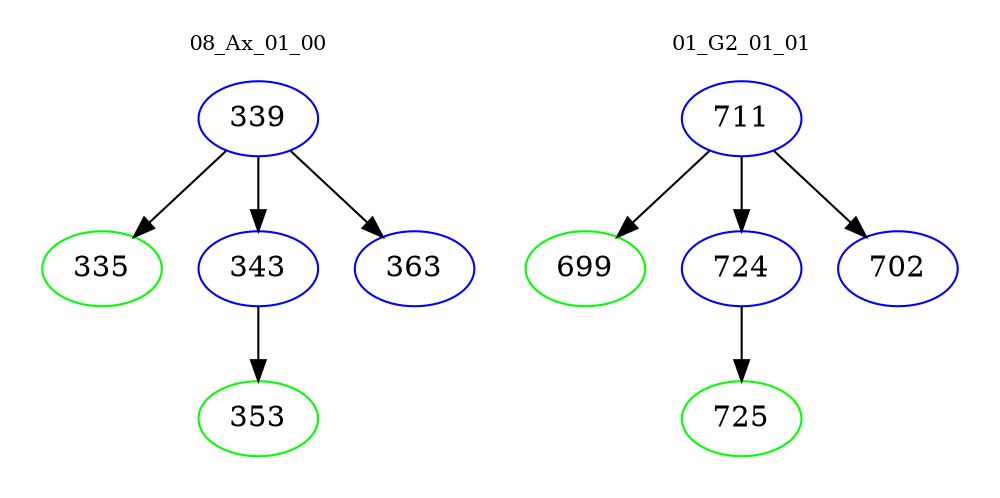 digraph{
subgraph cluster_0 {
color = white
label = "08_Ax_01_00";
fontsize=10;
T0_339 [label="339", color="blue"]
T0_339 -> T0_335 [color="black"]
T0_335 [label="335", color="green"]
T0_339 -> T0_343 [color="black"]
T0_343 [label="343", color="blue"]
T0_343 -> T0_353 [color="black"]
T0_353 [label="353", color="green"]
T0_339 -> T0_363 [color="black"]
T0_363 [label="363", color="blue"]
}
subgraph cluster_1 {
color = white
label = "01_G2_01_01";
fontsize=10;
T1_711 [label="711", color="blue"]
T1_711 -> T1_699 [color="black"]
T1_699 [label="699", color="green"]
T1_711 -> T1_724 [color="black"]
T1_724 [label="724", color="blue"]
T1_724 -> T1_725 [color="black"]
T1_725 [label="725", color="green"]
T1_711 -> T1_702 [color="black"]
T1_702 [label="702", color="blue"]
}
}
